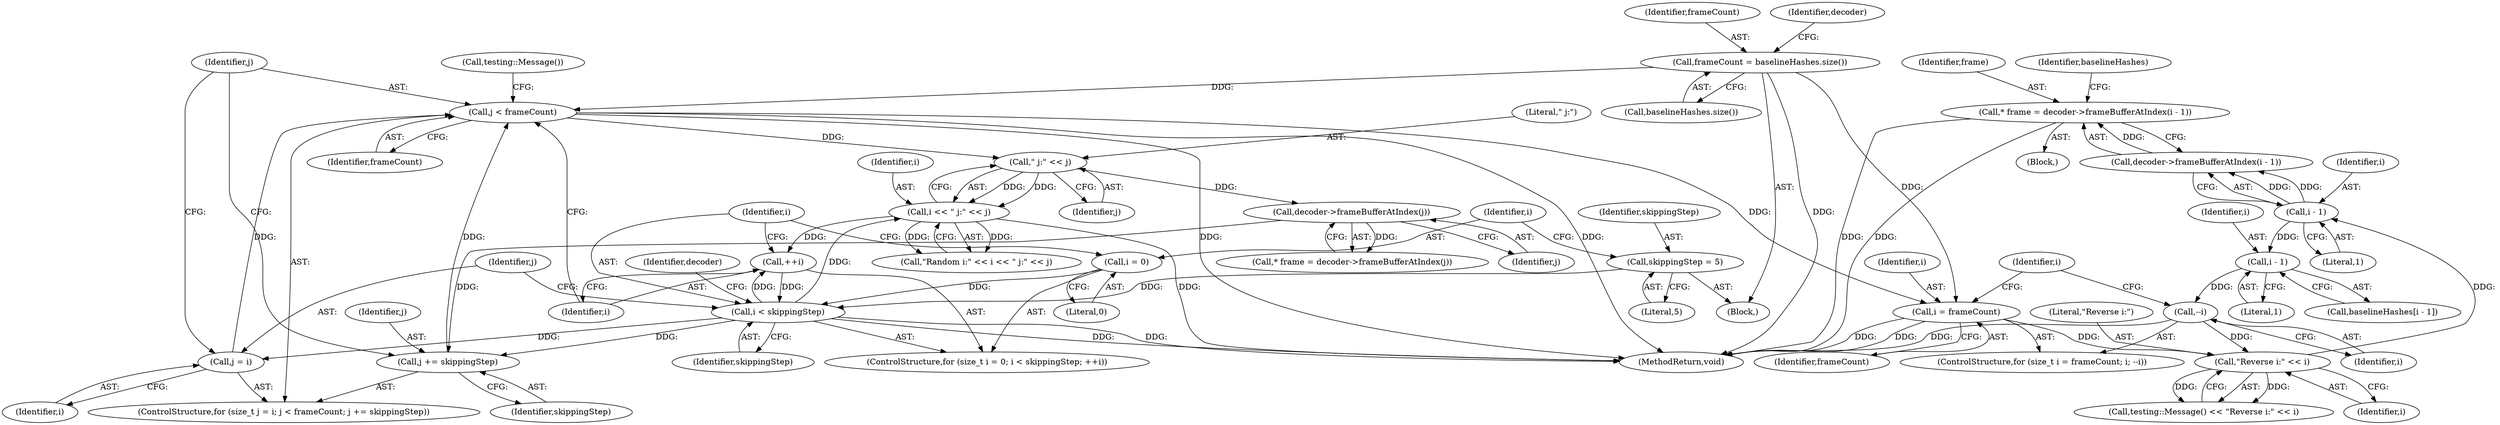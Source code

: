 digraph "0_Chrome_4f9c9adef4036aff60b734b4a0045c43c320fe1d_1@pointer" {
"1000198" [label="(Call,* frame = decoder->frameBufferAtIndex(i - 1))"];
"1000200" [label="(Call,decoder->frameBufferAtIndex(i - 1))"];
"1000201" [label="(Call,i - 1)"];
"1000194" [label="(Call,\"Reverse i:\" << i)"];
"1000184" [label="(Call,i = frameCount)"];
"1000148" [label="(Call,j < frameCount)"];
"1000151" [label="(Call,j += skippingStep)"];
"1000137" [label="(Call,i < skippingStep)"];
"1000140" [label="(Call,++i)"];
"1000160" [label="(Call,i << \" j:\" << j)"];
"1000162" [label="(Call,\" j:\" << j)"];
"1000134" [label="(Call,i = 0)"];
"1000129" [label="(Call,skippingStep = 5)"];
"1000168" [label="(Call,decoder->frameBufferAtIndex(j))"];
"1000145" [label="(Call,j = i)"];
"1000118" [label="(Call,frameCount = baselineHashes.size())"];
"1000188" [label="(Call,--i)"];
"1000207" [label="(Call,i - 1)"];
"1000134" [label="(Call,i = 0)"];
"1000140" [label="(Call,++i)"];
"1000119" [label="(Identifier,frameCount)"];
"1000148" [label="(Call,j < frameCount)"];
"1000135" [label="(Identifier,i)"];
"1000198" [label="(Call,* frame = decoder->frameBufferAtIndex(i - 1))"];
"1000141" [label="(Identifier,i)"];
"1000131" [label="(Literal,5)"];
"1000199" [label="(Identifier,frame)"];
"1000185" [label="(Identifier,i)"];
"1000143" [label="(ControlStructure,for (size_t j = i; j < frameCount; j += skippingStep))"];
"1000161" [label="(Identifier,i)"];
"1000162" [label="(Call,\" j:\" << j)"];
"1000201" [label="(Call,i - 1)"];
"1000166" [label="(Call,* frame = decoder->frameBufferAtIndex(j))"];
"1000163" [label="(Literal,\" j:\")"];
"1000146" [label="(Identifier,j)"];
"1000182" [label="(ControlStructure,for (size_t i = frameCount; i; --i))"];
"1000123" [label="(Identifier,decoder)"];
"1000150" [label="(Identifier,frameCount)"];
"1000195" [label="(Literal,\"Reverse i:\")"];
"1000203" [label="(Literal,1)"];
"1000184" [label="(Call,i = frameCount)"];
"1000206" [label="(Identifier,baselineHashes)"];
"1000177" [label="(Identifier,decoder)"];
"1000188" [label="(Call,--i)"];
"1000149" [label="(Identifier,j)"];
"1000192" [label="(Call,testing::Message() << \"Reverse i:\" << i)"];
"1000205" [label="(Call,baselineHashes[i - 1])"];
"1000152" [label="(Identifier,j)"];
"1000136" [label="(Literal,0)"];
"1000164" [label="(Identifier,j)"];
"1000158" [label="(Call,\"Random i:\" << i << \" j:\" << j)"];
"1000147" [label="(Identifier,i)"];
"1000209" [label="(Literal,1)"];
"1000194" [label="(Call,\"Reverse i:\" << i)"];
"1000186" [label="(Identifier,frameCount)"];
"1000118" [label="(Call,frameCount = baselineHashes.size())"];
"1000157" [label="(Call,testing::Message())"];
"1000129" [label="(Call,skippingStep = 5)"];
"1000189" [label="(Identifier,i)"];
"1000138" [label="(Identifier,i)"];
"1000145" [label="(Call,j = i)"];
"1000137" [label="(Call,i < skippingStep)"];
"1000169" [label="(Identifier,j)"];
"1000208" [label="(Identifier,i)"];
"1000139" [label="(Identifier,skippingStep)"];
"1000132" [label="(ControlStructure,for (size_t i = 0; i < skippingStep; ++i))"];
"1000120" [label="(Call,baselineHashes.size())"];
"1000153" [label="(Identifier,skippingStep)"];
"1000212" [label="(MethodReturn,void)"];
"1000102" [label="(Block,)"];
"1000196" [label="(Identifier,i)"];
"1000187" [label="(Identifier,i)"];
"1000168" [label="(Call,decoder->frameBufferAtIndex(j))"];
"1000130" [label="(Identifier,skippingStep)"];
"1000160" [label="(Call,i << \" j:\" << j)"];
"1000190" [label="(Block,)"];
"1000202" [label="(Identifier,i)"];
"1000151" [label="(Call,j += skippingStep)"];
"1000200" [label="(Call,decoder->frameBufferAtIndex(i - 1))"];
"1000207" [label="(Call,i - 1)"];
"1000198" -> "1000190"  [label="AST: "];
"1000198" -> "1000200"  [label="CFG: "];
"1000199" -> "1000198"  [label="AST: "];
"1000200" -> "1000198"  [label="AST: "];
"1000206" -> "1000198"  [label="CFG: "];
"1000198" -> "1000212"  [label="DDG: "];
"1000198" -> "1000212"  [label="DDG: "];
"1000200" -> "1000198"  [label="DDG: "];
"1000200" -> "1000201"  [label="CFG: "];
"1000201" -> "1000200"  [label="AST: "];
"1000201" -> "1000200"  [label="DDG: "];
"1000201" -> "1000200"  [label="DDG: "];
"1000201" -> "1000203"  [label="CFG: "];
"1000202" -> "1000201"  [label="AST: "];
"1000203" -> "1000201"  [label="AST: "];
"1000194" -> "1000201"  [label="DDG: "];
"1000201" -> "1000207"  [label="DDG: "];
"1000194" -> "1000192"  [label="AST: "];
"1000194" -> "1000196"  [label="CFG: "];
"1000195" -> "1000194"  [label="AST: "];
"1000196" -> "1000194"  [label="AST: "];
"1000192" -> "1000194"  [label="CFG: "];
"1000194" -> "1000192"  [label="DDG: "];
"1000194" -> "1000192"  [label="DDG: "];
"1000184" -> "1000194"  [label="DDG: "];
"1000188" -> "1000194"  [label="DDG: "];
"1000184" -> "1000182"  [label="AST: "];
"1000184" -> "1000186"  [label="CFG: "];
"1000185" -> "1000184"  [label="AST: "];
"1000186" -> "1000184"  [label="AST: "];
"1000187" -> "1000184"  [label="CFG: "];
"1000184" -> "1000212"  [label="DDG: "];
"1000184" -> "1000212"  [label="DDG: "];
"1000148" -> "1000184"  [label="DDG: "];
"1000118" -> "1000184"  [label="DDG: "];
"1000148" -> "1000143"  [label="AST: "];
"1000148" -> "1000150"  [label="CFG: "];
"1000149" -> "1000148"  [label="AST: "];
"1000150" -> "1000148"  [label="AST: "];
"1000157" -> "1000148"  [label="CFG: "];
"1000141" -> "1000148"  [label="CFG: "];
"1000148" -> "1000212"  [label="DDG: "];
"1000148" -> "1000212"  [label="DDG: "];
"1000151" -> "1000148"  [label="DDG: "];
"1000145" -> "1000148"  [label="DDG: "];
"1000118" -> "1000148"  [label="DDG: "];
"1000148" -> "1000162"  [label="DDG: "];
"1000151" -> "1000143"  [label="AST: "];
"1000151" -> "1000153"  [label="CFG: "];
"1000152" -> "1000151"  [label="AST: "];
"1000153" -> "1000151"  [label="AST: "];
"1000149" -> "1000151"  [label="CFG: "];
"1000137" -> "1000151"  [label="DDG: "];
"1000168" -> "1000151"  [label="DDG: "];
"1000137" -> "1000132"  [label="AST: "];
"1000137" -> "1000139"  [label="CFG: "];
"1000138" -> "1000137"  [label="AST: "];
"1000139" -> "1000137"  [label="AST: "];
"1000146" -> "1000137"  [label="CFG: "];
"1000177" -> "1000137"  [label="CFG: "];
"1000137" -> "1000212"  [label="DDG: "];
"1000137" -> "1000212"  [label="DDG: "];
"1000140" -> "1000137"  [label="DDG: "];
"1000134" -> "1000137"  [label="DDG: "];
"1000129" -> "1000137"  [label="DDG: "];
"1000137" -> "1000140"  [label="DDG: "];
"1000137" -> "1000145"  [label="DDG: "];
"1000137" -> "1000160"  [label="DDG: "];
"1000140" -> "1000132"  [label="AST: "];
"1000140" -> "1000141"  [label="CFG: "];
"1000141" -> "1000140"  [label="AST: "];
"1000138" -> "1000140"  [label="CFG: "];
"1000160" -> "1000140"  [label="DDG: "];
"1000160" -> "1000158"  [label="AST: "];
"1000160" -> "1000162"  [label="CFG: "];
"1000161" -> "1000160"  [label="AST: "];
"1000162" -> "1000160"  [label="AST: "];
"1000158" -> "1000160"  [label="CFG: "];
"1000160" -> "1000212"  [label="DDG: "];
"1000160" -> "1000158"  [label="DDG: "];
"1000160" -> "1000158"  [label="DDG: "];
"1000162" -> "1000160"  [label="DDG: "];
"1000162" -> "1000160"  [label="DDG: "];
"1000162" -> "1000164"  [label="CFG: "];
"1000163" -> "1000162"  [label="AST: "];
"1000164" -> "1000162"  [label="AST: "];
"1000162" -> "1000168"  [label="DDG: "];
"1000134" -> "1000132"  [label="AST: "];
"1000134" -> "1000136"  [label="CFG: "];
"1000135" -> "1000134"  [label="AST: "];
"1000136" -> "1000134"  [label="AST: "];
"1000138" -> "1000134"  [label="CFG: "];
"1000129" -> "1000102"  [label="AST: "];
"1000129" -> "1000131"  [label="CFG: "];
"1000130" -> "1000129"  [label="AST: "];
"1000131" -> "1000129"  [label="AST: "];
"1000135" -> "1000129"  [label="CFG: "];
"1000168" -> "1000166"  [label="AST: "];
"1000168" -> "1000169"  [label="CFG: "];
"1000169" -> "1000168"  [label="AST: "];
"1000166" -> "1000168"  [label="CFG: "];
"1000168" -> "1000166"  [label="DDG: "];
"1000145" -> "1000143"  [label="AST: "];
"1000145" -> "1000147"  [label="CFG: "];
"1000146" -> "1000145"  [label="AST: "];
"1000147" -> "1000145"  [label="AST: "];
"1000149" -> "1000145"  [label="CFG: "];
"1000118" -> "1000102"  [label="AST: "];
"1000118" -> "1000120"  [label="CFG: "];
"1000119" -> "1000118"  [label="AST: "];
"1000120" -> "1000118"  [label="AST: "];
"1000123" -> "1000118"  [label="CFG: "];
"1000118" -> "1000212"  [label="DDG: "];
"1000188" -> "1000182"  [label="AST: "];
"1000188" -> "1000189"  [label="CFG: "];
"1000189" -> "1000188"  [label="AST: "];
"1000187" -> "1000188"  [label="CFG: "];
"1000188" -> "1000212"  [label="DDG: "];
"1000207" -> "1000188"  [label="DDG: "];
"1000207" -> "1000205"  [label="AST: "];
"1000207" -> "1000209"  [label="CFG: "];
"1000208" -> "1000207"  [label="AST: "];
"1000209" -> "1000207"  [label="AST: "];
"1000205" -> "1000207"  [label="CFG: "];
}
